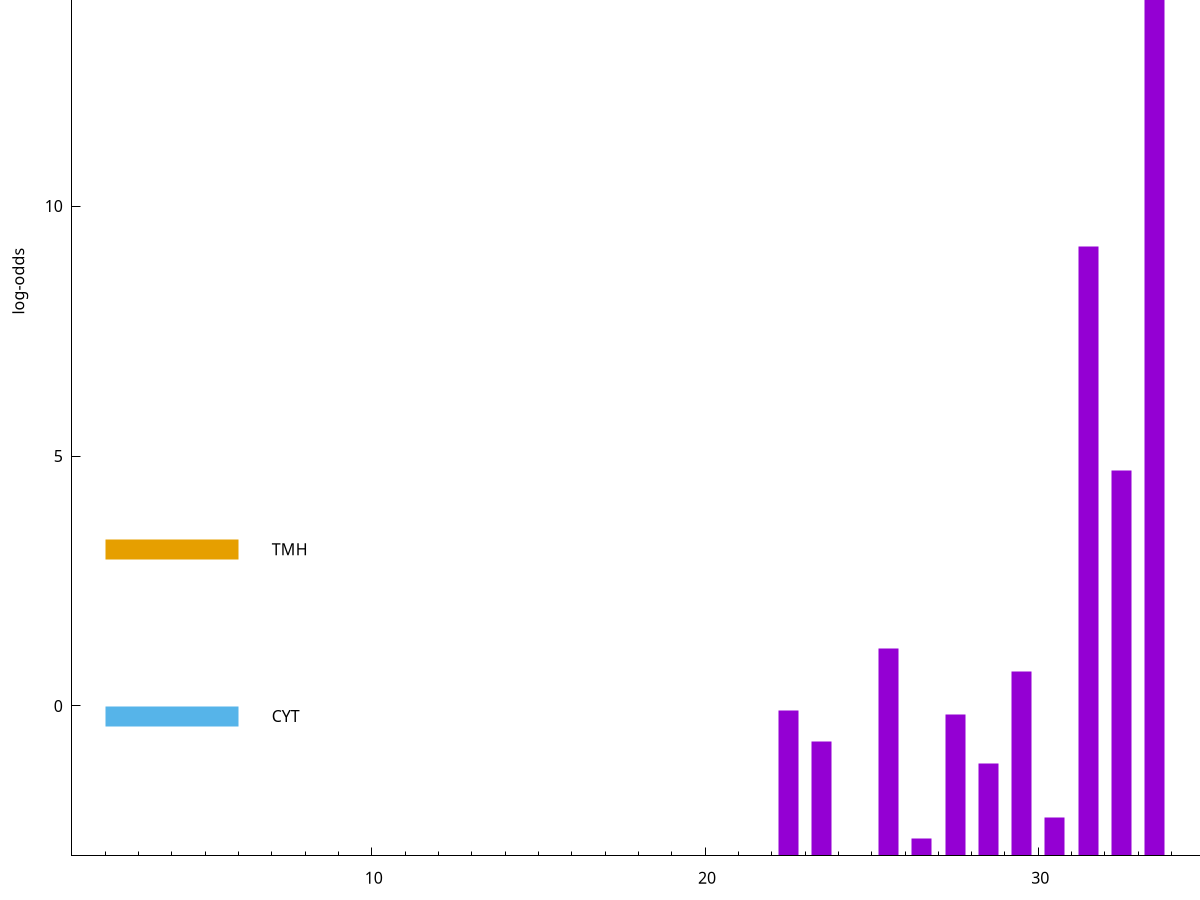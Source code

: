 set title "LipoP predictions for SRR3467249.gff"
set size 2., 1.4
set xrange [1:70] 
set mxtics 10
set yrange [-3:20]
set y2range [0:23]
set ylabel "log-odds"
set term postscript eps color solid "Helvetica" 30
set output "SRR3467249.gff49.eps"
set arrow from 2,14.4735 to 6,14.4735 nohead lt 1 lw 20
set label "SpI" at 7,14.4735
set arrow from 2,3.13527 to 6,3.13527 nohead lt 4 lw 20
set label "TMH" at 7,3.13527
set arrow from 2,-0.200913 to 6,-0.200913 nohead lt 3 lw 20
set label "CYT" at 7,-0.200913
set arrow from 2,14.4735 to 6,14.4735 nohead lt 1 lw 20
set label "SpI" at 7,14.4735
# NOTE: The scores below are the log-odds scores with the threshold
# NOTE: subtracted (a hack to make gnuplot make the histogram all
# NOTE: look nice).
plot "-" axes x1y2 title "" with impulses lt 1 lw 20
33.500000 17.433800
31.500000 12.189820
32.500000 7.705420
25.500000 4.152430
29.500000 3.698891
22.500000 2.910682
27.500000 2.837118
23.500000 2.293106
28.500000 1.843520
30.500000 0.773030
26.500000 0.348450
e
exit

